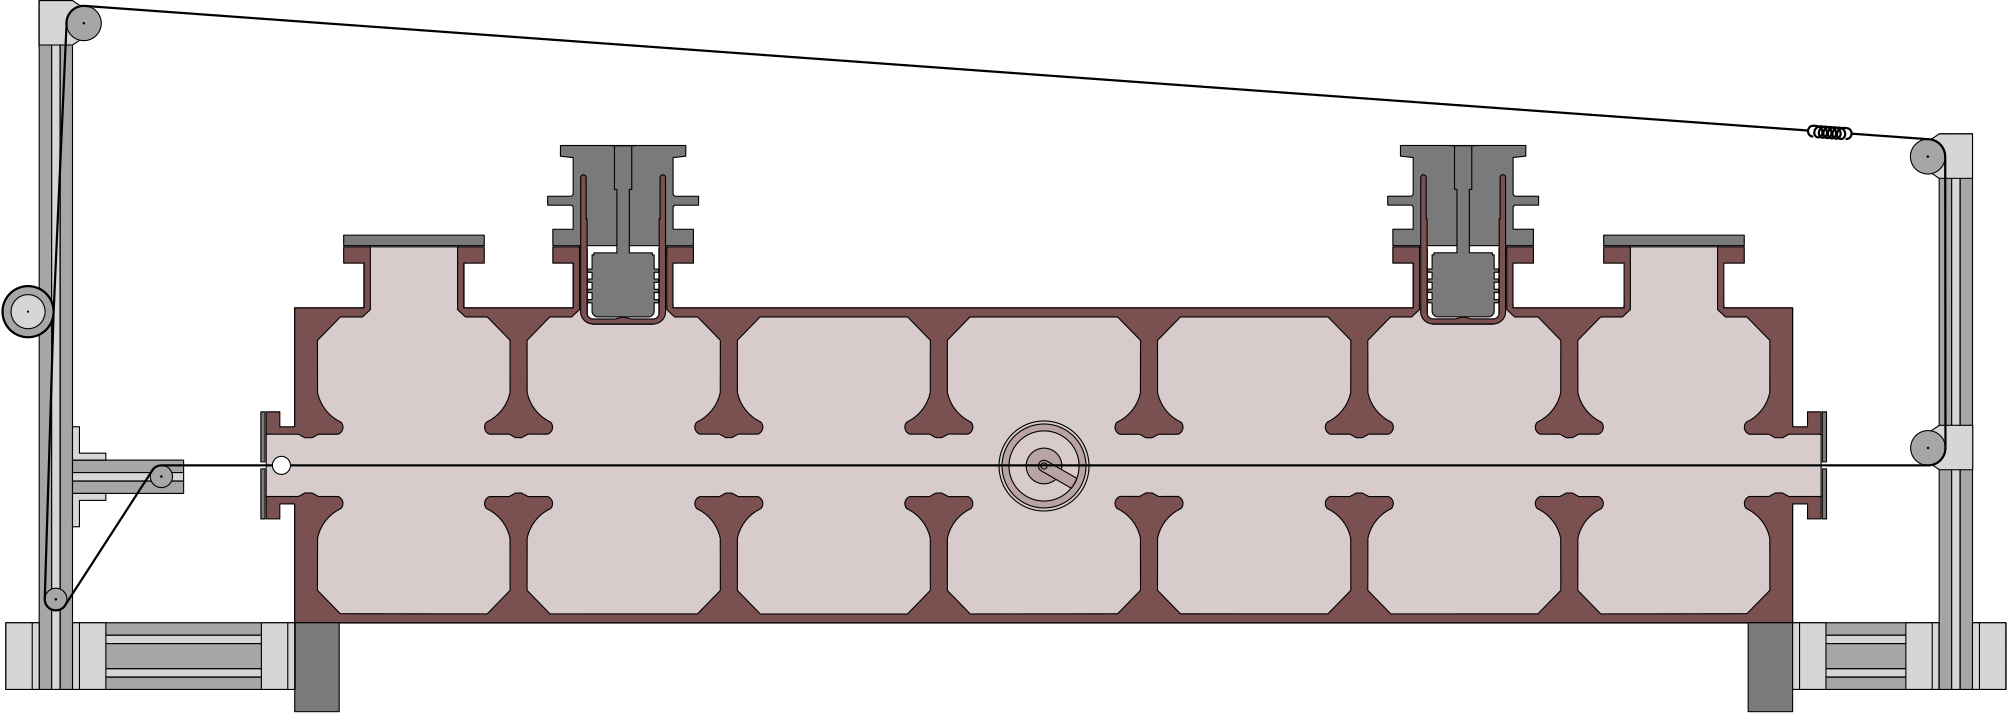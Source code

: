 <?xml version="1.0"?>
<!DOCTYPE ipe SYSTEM "ipe.dtd">
<ipe version="70005" creator="Ipe 7.1.5">
<info created="D:20150716211205" modified="D:20150912183117"/>
<ipestyle name="basic">
<symbol name="arrow/arc(spx)">
<path stroke="sym-stroke" fill="sym-stroke" pen="sym-pen">
0 0 m
-1 0.333 l
-1 -0.333 l
h
</path>
</symbol>
<symbol name="arrow/farc(spx)">
<path stroke="sym-stroke" fill="white" pen="sym-pen">
0 0 m
-1 0.333 l
-1 -0.333 l
h
</path>
</symbol>
<symbol name="mark/circle(sx)" transformations="translations">
<path fill="sym-stroke">
0.6 0 0 0.6 0 0 e
0.4 0 0 0.4 0 0 e
</path>
</symbol>
<symbol name="mark/disk(sx)" transformations="translations">
<path fill="sym-stroke">
0.6 0 0 0.6 0 0 e
</path>
</symbol>
<symbol name="mark/fdisk(sfx)" transformations="translations">
<group>
<path fill="sym-fill">
0.5 0 0 0.5 0 0 e
</path>
<path fill="sym-stroke" fillrule="eofill">
0.6 0 0 0.6 0 0 e
0.4 0 0 0.4 0 0 e
</path>
</group>
</symbol>
<symbol name="mark/box(sx)" transformations="translations">
<path fill="sym-stroke" fillrule="eofill">
-0.6 -0.6 m
0.6 -0.6 l
0.6 0.6 l
-0.6 0.6 l
h
-0.4 -0.4 m
0.4 -0.4 l
0.4 0.4 l
-0.4 0.4 l
h
</path>
</symbol>
<symbol name="mark/square(sx)" transformations="translations">
<path fill="sym-stroke">
-0.6 -0.6 m
0.6 -0.6 l
0.6 0.6 l
-0.6 0.6 l
h
</path>
</symbol>
<symbol name="mark/fsquare(sfx)" transformations="translations">
<group>
<path fill="sym-fill">
-0.5 -0.5 m
0.5 -0.5 l
0.5 0.5 l
-0.5 0.5 l
h
</path>
<path fill="sym-stroke" fillrule="eofill">
-0.6 -0.6 m
0.6 -0.6 l
0.6 0.6 l
-0.6 0.6 l
h
-0.4 -0.4 m
0.4 -0.4 l
0.4 0.4 l
-0.4 0.4 l
h
</path>
</group>
</symbol>
<symbol name="mark/cross(sx)" transformations="translations">
<group>
<path fill="sym-stroke">
-0.43 -0.57 m
0.57 0.43 l
0.43 0.57 l
-0.57 -0.43 l
h
</path>
<path fill="sym-stroke">
-0.43 0.57 m
0.57 -0.43 l
0.43 -0.57 l
-0.57 0.43 l
h
</path>
</group>
</symbol>
<symbol name="arrow/fnormal(spx)">
<path stroke="sym-stroke" fill="white" pen="sym-pen">
0 0 m
-1 0.333 l
-1 -0.333 l
h
</path>
</symbol>
<symbol name="arrow/pointed(spx)">
<path stroke="sym-stroke" fill="sym-stroke" pen="sym-pen">
0 0 m
-1 0.333 l
-0.8 0 l
-1 -0.333 l
h
</path>
</symbol>
<symbol name="arrow/fpointed(spx)">
<path stroke="sym-stroke" fill="white" pen="sym-pen">
0 0 m
-1 0.333 l
-0.8 0 l
-1 -0.333 l
h
</path>
</symbol>
<symbol name="arrow/linear(spx)">
<path stroke="sym-stroke" pen="sym-pen">
-1 0.333 m
0 0 l
-1 -0.333 l
</path>
</symbol>
<symbol name="arrow/fdouble(spx)">
<path stroke="sym-stroke" fill="white" pen="sym-pen">
0 0 m
-1 0.333 l
-1 -0.333 l
h
-1 0 m
-2 0.333 l
-2 -0.333 l
h
</path>
</symbol>
<symbol name="arrow/double(spx)">
<path stroke="sym-stroke" fill="sym-stroke" pen="sym-pen">
0 0 m
-1 0.333 l
-1 -0.333 l
h
-1 0 m
-2 0.333 l
-2 -0.333 l
h
</path>
</symbol>
<pen name="heavier" value="0.8"/>
<pen name="fat" value="1.2"/>
<pen name="ultrafat" value="2"/>
<symbolsize name="large" value="5"/>
<symbolsize name="small" value="2"/>
<symbolsize name="tiny" value="1.1"/>
<arrowsize name="large" value="10"/>
<arrowsize name="small" value="5"/>
<arrowsize name="tiny" value="3"/>
<color name="red" value="1 0 0"/>
<color name="green" value="0 1 0"/>
<color name="blue" value="0 0 1"/>
<color name="yellow" value="1 1 0"/>
<color name="orange" value="1 0.647 0"/>
<color name="gold" value="1 0.843 0"/>
<color name="purple" value="0.627 0.125 0.941"/>
<color name="gray" value="0.745"/>
<color name="brown" value="0.647 0.165 0.165"/>
<color name="navy" value="0 0 0.502"/>
<color name="pink" value="1 0.753 0.796"/>
<color name="seagreen" value="0.18 0.545 0.341"/>
<color name="turquoise" value="0.251 0.878 0.816"/>
<color name="violet" value="0.933 0.51 0.933"/>
<color name="darkblue" value="0 0 0.545"/>
<color name="darkcyan" value="0 0.545 0.545"/>
<color name="darkgray" value="0.663"/>
<color name="darkgreen" value="0 0.392 0"/>
<color name="darkmagenta" value="0.545 0 0.545"/>
<color name="darkorange" value="1 0.549 0"/>
<color name="darkred" value="0.545 0 0"/>
<color name="lightblue" value="0.678 0.847 0.902"/>
<color name="lightcyan" value="0.878 1 1"/>
<color name="lightgray" value="0.827"/>
<color name="lightgreen" value="0.565 0.933 0.565"/>
<color name="lightyellow" value="1 1 0.878"/>
<dashstyle name="dashed" value="[4] 0"/>
<dashstyle name="dotted" value="[1 3] 0"/>
<dashstyle name="dash dotted" value="[4 2 1 2] 0"/>
<dashstyle name="dash dot dotted" value="[4 2 1 2 1 2] 0"/>
<textsize name="large" value="\large"/>
<textsize name="Large" value="\Large"/>
<textsize name="LARGE" value="\LARGE"/>
<textsize name="huge" value="\huge"/>
<textsize name="Huge" value="\Huge"/>
<textsize name="small" value="\small"/>
<textsize name="footnote" value="\footnotesize"/>
<textsize name="tiny" value="\tiny"/>
<textstyle name="center" begin="\begin{center}" end="\end{center}"/>
<textstyle name="itemize" begin="\begin{itemize}" end="\end{itemize}"/>
<textstyle name="item" begin="\begin{itemize}\item{}" end="\end{itemize}"/>
<gridsize name="4 pts" value="4"/>
<gridsize name="8 pts (~3 mm)" value="8"/>
<gridsize name="16 pts (~6 mm)" value="16"/>
<gridsize name="32 pts (~12 mm)" value="32"/>
<gridsize name="10 pts (~3.5 mm)" value="10"/>
<gridsize name="20 pts (~7 mm)" value="20"/>
<gridsize name="14 pts (~5 mm)" value="14"/>
<gridsize name="28 pts (~10 mm)" value="28"/>
<gridsize name="56 pts (~20 mm)" value="56"/>
<anglesize name="90 deg" value="90"/>
<anglesize name="60 deg" value="60"/>
<anglesize name="45 deg" value="45"/>
<anglesize name="30 deg" value="30"/>
<anglesize name="22.5 deg" value="22.5"/>
<tiling name="falling" angle="-60" step="4" width="1"/>
<tiling name="rising" angle="30" step="4" width="1"/>
</ipestyle>
<ipestyle name="bigpaper">
<symbol name="arrow/arc(spx)">
<path stroke="sym-stroke" fill="sym-stroke" pen="sym-pen">
0 0 m
-1 0.333 l
-1 -0.333 l
h
</path>
</symbol>
<symbol name="arrow/farc(spx)">
<path stroke="sym-stroke" fill="white" pen="sym-pen">
0 0 m
-1 0.333 l
-1 -0.333 l
h
</path>
</symbol>
<symbol name="mark/circle(sx)" transformations="translations">
<path fill="sym-stroke">
0.6 0 0 0.6 0 0 e
0.4 0 0 0.4 0 0 e
</path>
</symbol>
<symbol name="mark/disk(sx)" transformations="translations">
<path fill="sym-stroke">
0.6 0 0 0.6 0 0 e
</path>
</symbol>
<symbol name="mark/fdisk(sfx)" transformations="translations">
<group>
<path fill="sym-fill">
0.5 0 0 0.5 0 0 e
</path>
<path fill="sym-stroke" fillrule="eofill">
0.6 0 0 0.6 0 0 e
0.4 0 0 0.4 0 0 e
</path>
</group>
</symbol>
<symbol name="mark/box(sx)" transformations="translations">
<path fill="sym-stroke" fillrule="eofill">
-0.6 -0.6 m
0.6 -0.6 l
0.6 0.6 l
-0.6 0.6 l
h
-0.4 -0.4 m
0.4 -0.4 l
0.4 0.4 l
-0.4 0.4 l
h
</path>
</symbol>
<symbol name="mark/square(sx)" transformations="translations">
<path fill="sym-stroke">
-0.6 -0.6 m
0.6 -0.6 l
0.6 0.6 l
-0.6 0.6 l
h
</path>
</symbol>
<symbol name="mark/fsquare(sfx)" transformations="translations">
<group>
<path fill="sym-fill">
-0.5 -0.5 m
0.5 -0.5 l
0.5 0.5 l
-0.5 0.5 l
h
</path>
<path fill="sym-stroke" fillrule="eofill">
-0.6 -0.6 m
0.6 -0.6 l
0.6 0.6 l
-0.6 0.6 l
h
-0.4 -0.4 m
0.4 -0.4 l
0.4 0.4 l
-0.4 0.4 l
h
</path>
</group>
</symbol>
<symbol name="mark/cross(sx)" transformations="translations">
<group>
<path fill="sym-stroke">
-0.43 -0.57 m
0.57 0.43 l
0.43 0.57 l
-0.57 -0.43 l
h
</path>
<path fill="sym-stroke">
-0.43 0.57 m
0.57 -0.43 l
0.43 -0.57 l
-0.57 0.43 l
h
</path>
</group>
</symbol>
<symbol name="arrow/fnormal(spx)">
<path stroke="sym-stroke" fill="white" pen="sym-pen">
0 0 m
-1 0.333 l
-1 -0.333 l
h
</path>
</symbol>
<symbol name="arrow/pointed(spx)">
<path stroke="sym-stroke" fill="sym-stroke" pen="sym-pen">
0 0 m
-1 0.333 l
-0.8 0 l
-1 -0.333 l
h
</path>
</symbol>
<symbol name="arrow/fpointed(spx)">
<path stroke="sym-stroke" fill="white" pen="sym-pen">
0 0 m
-1 0.333 l
-0.8 0 l
-1 -0.333 l
h
</path>
</symbol>
<symbol name="arrow/linear(spx)">
<path stroke="sym-stroke" pen="sym-pen">
-1 0.333 m
0 0 l
-1 -0.333 l
</path>
</symbol>
<symbol name="arrow/fdouble(spx)">
<path stroke="sym-stroke" fill="white" pen="sym-pen">
0 0 m
-1 0.333 l
-1 -0.333 l
h
-1 0 m
-2 0.333 l
-2 -0.333 l
h
</path>
</symbol>
<symbol name="arrow/double(spx)">
<path stroke="sym-stroke" fill="sym-stroke" pen="sym-pen">
0 0 m
-1 0.333 l
-1 -0.333 l
h
-1 0 m
-2 0.333 l
-2 -0.333 l
h
</path>
</symbol>
<pen name="heavier" value="0.8"/>
<pen name="fat" value="1.2"/>
<pen name="ultrafat" value="2"/>
<symbolsize name="large" value="5"/>
<symbolsize name="small" value="2"/>
<symbolsize name="tiny" value="1.1"/>
<arrowsize name="large" value="10"/>
<arrowsize name="small" value="5"/>
<arrowsize name="tiny" value="3"/>
<color name="red" value="1 0 0"/>
<color name="green" value="0 1 0"/>
<color name="blue" value="0 0 1"/>
<color name="yellow" value="1 1 0"/>
<color name="orange" value="1 0.647 0"/>
<color name="gold" value="1 0.843 0"/>
<color name="purple" value="0.627 0.125 0.941"/>
<color name="gray" value="0.745"/>
<color name="brown" value="0.647 0.165 0.165"/>
<color name="navy" value="0 0 0.502"/>
<color name="pink" value="1 0.753 0.796"/>
<color name="seagreen" value="0.18 0.545 0.341"/>
<color name="turquoise" value="0.251 0.878 0.816"/>
<color name="violet" value="0.933 0.51 0.933"/>
<color name="darkblue" value="0 0 0.545"/>
<color name="darkcyan" value="0 0.545 0.545"/>
<color name="darkgray" value="0.663"/>
<color name="darkgreen" value="0 0.392 0"/>
<color name="darkmagenta" value="0.545 0 0.545"/>
<color name="darkorange" value="1 0.549 0"/>
<color name="darkred" value="0.545 0 0"/>
<color name="lightblue" value="0.678 0.847 0.902"/>
<color name="lightcyan" value="0.878 1 1"/>
<color name="lightgray" value="0.827"/>
<color name="lightgreen" value="0.565 0.933 0.565"/>
<color name="lightyellow" value="1 1 0.878"/>
<dashstyle name="dashed" value="[4] 0"/>
<dashstyle name="dotted" value="[1 3] 0"/>
<dashstyle name="dash dotted" value="[4 2 1 2] 0"/>
<dashstyle name="dash dot dotted" value="[4 2 1 2 1 2] 0"/>
<textsize name="large" value="\large"/>
<textsize name="Large" value="\Large"/>
<textsize name="LARGE" value="\LARGE"/>
<textsize name="huge" value="\huge"/>
<textsize name="Huge" value="\Huge"/>
<textsize name="small" value="\small"/>
<textsize name="footnote" value="\footnotesize"/>
<textsize name="tiny" value="\tiny"/>
<textstyle name="center" begin="\begin{center}" end="\end{center}"/>
<textstyle name="itemize" begin="\begin{itemize}" end="\end{itemize}"/>
<textstyle name="item" begin="\begin{itemize}\item{}" end="\end{itemize}"/>
<gridsize name="4 pts" value="4"/>
<gridsize name="8 pts (~3 mm)" value="8"/>
<gridsize name="16 pts (~6 mm)" value="16"/>
<gridsize name="32 pts (~12 mm)" value="32"/>
<gridsize name="10 pts (~3.5 mm)" value="10"/>
<gridsize name="20 pts (~7 mm)" value="20"/>
<gridsize name="14 pts (~5 mm)" value="14"/>
<gridsize name="28 pts (~10 mm)" value="28"/>
<gridsize name="56 pts (~20 mm)" value="56"/>
<anglesize name="90 deg" value="90"/>
<anglesize name="60 deg" value="60"/>
<anglesize name="45 deg" value="45"/>
<anglesize name="30 deg" value="30"/>
<anglesize name="22.5 deg" value="22.5"/>
<layout paper="10000 6000" origin="0 0" frame="10000 6000"/>
<titlestyle pos="10 10" size="LARGE" color="title"  valign="baseline"/>
<tiling name="falling" angle="-60" step="4" width="1"/>
<tiling name="rising" angle="30" step="4" width="1"/>
</ipestyle>
<page>
<layer name="Cavity"/>
<layer name="Minitec"/>
<layer name="Beschriftung"/>
<view layers="Cavity Minitec" active="Minitec"/>
<text layer="Beschriftung" matrix="1 0 0 1 349.7 -248.6" transformations="translations" pos="304 592" stroke="black" type="label" width="12.73" height="7.473" depth="2.49" halign="center" valign="center">(a)</text>
<text matrix="1 0 0 1 88 -279.3" transformations="translations" pos="304 592" stroke="black" type="label" width="13.284" height="7.473" depth="2.49" halign="center" valign="center">(b)</text>
<text matrix="1 0 0 1 611.339 -279.2" transformations="translations" pos="304 592" stroke="black" type="label" width="13.284" height="7.473" depth="2.49" halign="center" valign="center">(b)</text>
<text matrix="1 0 0 1 66.811 -167.06" transformations="translations" pos="304 592" stroke="black" type="label" width="12.177" height="7.473" depth="2.49" halign="right" valign="bottom">(e)</text>
<text matrix="1 0 0 1 632.437 -167.06" transformations="translations" pos="304 592" stroke="black" type="label" width="12.177" height="7.473" depth="2.49" valign="bottom">(e)</text>
<text matrix="1 0 0 1 233.889 -25.0346" transformations="translations" pos="304 592" stroke="black" type="label" width="12.73" height="7.473" depth="2.49" halign="center" valign="center">(g)</text>
<text matrix="1 0 0 1 -20.5178 -111.842" transformations="translations" pos="304 592" stroke="black" type="label" width="13.284" height="7.473" depth="2.49" halign="center" valign="center">(d)</text>
<text matrix="1 0 0 1 -0.70463 1.53265" transformations="translations" pos="344.705 358.767" stroke="black" type="label" width="12.177" height="7.473" depth="2.49" halign="center" valign="center">(c)</text>
<text matrix="1 0 0 1 605.195 1.533" transformations="translations" pos="344.705 358.767" stroke="black" type="label" width="12.177" height="7.473" depth="2.49" halign="center" valign="center">(c)</text>
<text matrix="1 0 0 1 431.211 -173.336" transformations="translations" pos="304 592" stroke="black" type="label" width="11.568" height="7.473" depth="2.49" halign="center" valign="center">(f)</text>
<group layer="Cavity" matrix="-1 0 0 -1 1563.81 1157.16">
<path matrix="1 0 0 1 608 96" stroke="black" fill="0.843 0.796 0.796">
32.5748 709.16 m
571.811 709.16 l
571.811 666.365 l
582.077 663.7 l
582.077 641.274 l
571.811 638.609 l
571.811 595.814 l
546.833 595.814 l
546.833 579.681 l
544.588 573.822 l
513.186 573.822 l
510.941 579.681 l
510.941 595.814 l
471.533 595.814 l
471.533 579.681 l
469.288 573.822 l
466.559 574.607 l
466.557 597.788 l
468.862 597.581 l
464.532 601.615 l
442.649 601.615 l
438.319 597.581 l
440.624 597.788 l
440.622 574.47 l
437.886 573.822 l
435.641 595.814 l
169.133 595.814 l
169.133 579.681 l
166.888 573.822 l
164.149 574.498 l
164.146 597.765 l
166.451 597.558 l
162.122 601.592 l
140.238 601.592 l
136.139 597.579 l
138.214 597.765 l
138.211 574.631 l
135.486 573.822 l
133.241 595.814 l
93.2332 595.814 l
90.988 573.822 l
59.586 573.822 l
57.3408 595.814 l
32.5748 595.814 l
32.5748 638.609 l
22.309 641.274 l
22.309 663.7 l
32.5748 666.365 l
32.5748 709.16 l
h
</path>
<path matrix="1 0 0 0.643236 608 296.509" stroke="black" fill="0.478">
49.9884 579.681 m
49.9884 573.822 l
100.586 573.822 l
100.586 579.681 l
h
</path>
<path matrix="1 0 0 0.643236 1061.6 296.509" stroke="black" fill="0.478">
49.9884 579.681 m
49.9884 573.822 l
100.586 573.822 l
100.586 579.681 l
h
</path>
<group matrix="1 0 0 1 608 96">
<path matrix="1 0 0 1 0.135177 0" stroke="black" fill="0.478">
20.2379 651.229 m
20.2379 633.22 l
21.7438 633.22 l
21.7438 651.229 l
h
</path>
<path matrix="1 0 0 1 4.0023 21.465" stroke="black" fill="0.478">
16.3708 650.293 m
16.3708 632.284 l
17.8767 632.284 l
17.8767 650.293 l
h
</path>
</group>
<group matrix="1 0 0 1 1170.12 96">
<path matrix="1 0 0 1 0.135177 0" stroke="black" fill="0.478">
20.2379 651.229 m
20.2379 633.22 l
21.7438 633.22 l
21.7438 651.229 l
h
</path>
<path matrix="1 0 0 1 4.0023 21.465" stroke="black" fill="0.478">
16.3708 650.293 m
16.3708 632.284 l
17.8767 632.284 l
17.8767 650.293 l
h
</path>
</group>
<group matrix="1 0 0 1 608 96">
<path stroke="black" fill="0.478 0.314 0.314">
571.811 666.365 m
571.811 709.16 l
32.5748 709.16 l
32.5748 666.365 l
27.2027 666.365 l
27.2027 671.754 l
22.309 671.754 l
22.309 663.7 l
33.896 663.695 l
36.227 662.427 l
38.796 662.427 l
41.127 663.695 l
48.176 663.685 l
-2.67979 0 0 -2.67979 47.268 666.207 49.269 667.99 a
-15.2113 0 0 15.2113 55.677 681.786 40.789 678.666 a
40.761 697.469 l
49.0254 705.9 l
101.642 705.976 l
109.906 697.499 l
109.878 678.696 l
15.2113 0 0 -15.2113 94.99 681.816 101.398 668.02 a
2.67979 0 0 2.67979 103.399 666.237 102.491 663.715 a
109.54 663.725 l
111.871 662.457 l
114.052 662.447 l
116.383 663.715 l
123.432 663.705 l
-2.67979 0 0 -2.67979 122.524 666.227 124.525 668.01 a
-15.2113 0 0 15.2113 130.933 681.806 116.045 678.686 a
116.017 697.489 l
124.281 705.966 l
177.242 705.976 l
185.506 697.499 l
185.478 678.696 l
15.2113 0 0 -15.2113 170.59 681.816 176.998 668.02 a
2.67979 0 0 2.67979 178.999 666.237 178.091 663.715 a
185.14 663.725 l
187.471 662.457 l
189.652 662.447 l
191.983 663.715 l
199.032 663.705 l
-2.67979 0 0 -2.67979 198.124 666.227 200.125 668.01 a
-15.2113 0 0 15.2113 206.533 681.806 191.645 678.686 a
191.617 697.489 l
199.881 705.966 l
252.947 705.936 l
261.211 697.459 l
261.183 678.656 l
15.2113 0 0 -15.2113 246.295 681.776 252.703 667.98 a
2.67979 0 0 2.67979 254.704 666.197 253.796 663.675 a
260.845 663.685 l
263.176 662.417 l
265.357 662.407 l
267.688 663.675 l
274.737 663.665 l
-2.67979 0 0 -2.67979 273.829 666.187 275.83 667.97 a
-15.2113 0 0 15.2113 282.238 681.766 267.35 678.646 a
267.322 697.449 l
275.586 705.926 l
328.613 705.996 l
336.877 697.519 l
336.849 678.716 l
15.2113 0 0 -15.2113 321.961 681.836 328.369 668.04 a
2.67979 0 0 2.67979 330.37 666.257 329.462 663.735 a
336.511 663.745 l
338.842 662.477 l
341.023 662.477 l
343.354 663.745 l
350.403 663.735 l
-2.67979 0 0 -2.67979 349.495 666.257 351.496 668.04 a
-15.2113 0 0 15.2113 357.904 681.836 343.016 678.716 a
342.988 697.519 l
351.252 705.996 l
404.213 705.996 l
412.477 697.519 l
412.449 678.716 l
15.2113 0 0 -15.2113 397.561 681.836 403.969 668.04 a
2.67979 0 0 2.67979 405.97 666.257 405.062 663.735 a
412.111 663.745 l
414.442 662.477 l
416.623 662.477 l
418.954 663.745 l
426.003 663.735 l
-2.67979 0 0 -2.67979 425.095 666.257 427.096 668.04 a
-15.2113 0 0 15.2113 433.504 681.836 418.616 678.716 a
418.588 697.519 l
426.852 705.996 l
479.906 705.976 l
488.17 697.499 l
488.142 678.696 l
15.2113 0 0 -15.2113 473.254 681.816 479.662 668.02 a
2.67979 0 0 2.67979 481.663 666.237 480.755 663.715 a
487.804 663.725 l
490.135 662.457 l
492.316 662.457 l
494.647 663.725 l
501.696 663.715 l
-2.67979 0 0 -2.67979 500.788 666.237 502.789 668.02 a
-15.2113 0 0 15.2113 509.197 681.816 494.309 678.696 a
494.281 697.499 l
502.545 705.976 l
555.408 705.9 l
563.625 697.469 l
563.597 678.666 l
15.2113 0 0 -15.2113 548.709 681.786 555.117 667.99 a
2.67979 0 0 2.67979 557.118 666.207 556.21 663.685 a
563.259 663.695 l
565.59 662.427 l
568.159 662.427 l
570.49 663.7 l
582.077 663.7 l
582.077 671.754 l
577.183 671.754 l
577.183 666.365 l
571.811 666.365 l
</path>
<path stroke="black" fill="0.478 0.314 0.314">
57.3408 595.814 m
57.3408 579.681 l
49.9884 579.681 l
49.9884 573.822 l
59.586 573.822 l
59.586 596.413 l
56.7126 599.074 l
49.0254 599.074 l
40.761 607.503 l
40.789 626.306 l
-15.2113 0 0 15.2113 55.677 623.186 49.269 636.982 a
-2.67979 0 0 -2.67979 47.268 638.765 48.176 641.287 a
41.127 641.277 l
38.8964 642.545 l
36.15 642.545 l
33.896 641.274 l
22.309 641.274 l
22.309 633.22 l
27.2027 633.22 l
27.2027 638.609 l
32.5748 638.609 l
32.5748 595.814 l
h
</path>
<path stroke="black" fill="0.478 0.314 0.314">
124.218 599.074 m
132.623 599.074 l
135.486 596.413 l
135.486 573.822 l
125.888 573.822 l
125.888 579.681 l
133.241 579.681 l
133.241 595.814 l
93.2332 595.814 l
93.2332 579.681 l
100.586 579.681 l
100.586 573.822 l
90.988 573.822 l
90.988 596.413 l
93.861 599.074 l
101.711 599.074 l
109.906 607.48 l
109.878 626.283 l
15.2113 0 0 15.2113 94.99 623.163 101.398 636.959 a
2.67979 0 0 -2.67979 103.399 638.742 102.491 641.264 a
109.54 641.254 l
111.871 642.522 l
114.052 642.529 l
116.383 641.261 l
123.432 641.271 l
-2.67979 0 0 2.67979 122.524 638.749 124.525 636.966 a
-15.2113 0 0 -15.2113 130.933 623.17 116.045 626.29 a
116.017 607.487 l
124.281 599.01 l
</path>
<path stroke="black" fill="0.478 0.314 0.314">
199.818 599.074 m
252.982 599.074 l
261.211 607.515 l
261.183 626.318 l
15.2113 0 0 15.2113 246.295 623.198 252.703 636.994 a
2.67979 0 0 -2.67979 254.704 638.777 253.796 641.299 a
260.845 641.289 l
263.176 642.557 l
265.357 642.564 l
267.688 641.296 l
274.737 641.306 l
-2.67979 0 0 2.67979 273.829 638.784 275.83 637.001 a
-15.2113 0 0 -15.2113 282.238 623.205 267.35 626.325 a
267.322 607.522 l
275.558 599.074 l
328.711 599.074 l
336.877 607.45 l
336.849 626.253 l
15.2113 0 0 15.2113 321.961 623.133 328.369 636.929 a
2.67979 0 0 -2.67979 330.37 638.712 329.462 641.234 a
336.511 641.224 l
338.842 642.492 l
341.023 642.499 l
343.354 641.231 l
350.403 641.241 l
-2.67979 0 0 2.67979 349.495 638.719 351.496 636.936 a
-15.2113 0 0 -15.2113 357.904 623.14 343.016 626.26 a
342.988 607.457 l
351.16 599.074 l
404.309 599.074 l
412.477 607.453 l
412.449 626.256 l
15.2113 0 0 15.2113 397.561 623.136 403.969 636.932 a
2.67979 0 0 -2.67979 405.97 638.715 405.062 641.237 a
412.111 641.227 l
414.442 642.495 l
416.623 642.501 l
418.954 641.233 l
426.003 641.243 l
-2.67979 0 0 2.67979 425.095 638.721 427.096 636.938 a
-15.2113 0 0 -15.2113 433.504 623.142 418.616 626.262 a
418.588 607.459 l
426.763 599.074 l
435.027 599.074 l
437.886 596.413 l
437.886 573.822 l
428.288 573.822 l
428.288 579.681 l
435.641 579.681 l
435.641 595.814 l
169.133 595.814 l
169.133 579.681 l
176.486 579.681 l
176.486 573.822 l
166.888 573.822 l
166.888 596.413 l
169.761 599.074 l
177.311 599.074 l
185.506 607.48 l
185.478 626.283 l
15.2113 0 0 15.2113 170.59 623.163 176.998 636.959 a
2.67979 0 0 -2.67979 178.999 638.742 178.091 641.264 a
185.14 641.254 l
187.471 642.522 l
189.652 642.528 l
191.983 641.26 l
199.032 641.27 l
-2.67979 0 0 2.67979 198.124 638.748 200.125 636.965 a
-15.2113 0 0 -15.2113 206.533 623.169 191.645 626.289 a
191.617 607.486 l
199.881 599.009 l
</path>
<path stroke="black" fill="0.478 0.314 0.314">
513.186 596.413 m
510.315 599.074 l
502.473 599.074 l
494.281 607.478 l
494.309 626.281 l
-15.2113 0 0 15.2113 509.197 623.161 502.789 636.957 a
-2.67979 0 0 -2.67979 500.788 638.74 501.696 641.262 a
494.647 641.252 l
492.316 642.52 l
490.135 642.513 l
487.804 641.245 l
480.755 641.255 l
2.67979 0 0 2.67979 481.663 638.733 479.662 636.95 a
15.2113 0 0 -15.2113 473.254 623.154 488.142 626.274 a
488.17 607.471 l
479.984 599.074 l
472.161 599.074 l
469.288 596.413 l
469.288 573.822 l
478.886 573.822 l
478.886 579.681 l
471.533 579.681 l
471.533 595.814 l
510.941 595.814 l
510.941 579.681 l
503.588 579.681 l
503.588 573.822 l
513.186 573.822 l
h
</path>
<path stroke="black" fill="0.478 0.314 0.314">
565.59 642.545 m
568.159 642.545 l
570.49 641.274 l
582.077 641.274 l
582.077 633.22 l
577.183 633.22 l
577.183 638.609 l
571.811 638.609 l
571.811 595.814 l
546.833 595.814 l
546.833 579.681 l
554.186 579.681 l
554.186 573.822 l
544.588 573.822 l
544.588 596.413 l
547.461 599.074 l
555.408 599.074 l
563.625 607.503 l
563.597 626.306 l
15.2113 0 0 15.2113 548.709 623.186 555.117 636.982 a
2.67979 0 0 -2.67979 557.118 638.765 556.21 641.287 a
563.259 641.277 l
h
</path>
</group>
<group matrix="-0.5 -0.866025 0.866025 -0.5 495.835 1336.66">
<path matrix="0.222714 0 0 0.222714 259.325 607.746" stroke="black">
72.7692 0 0 72.7692 191.908 201.89 e
</path>
<path matrix="0.222714 0 0 0.222714 259.325 607.746" stroke="black" fill="0.725 0.639 0.639">
67.8739 0 0 67.8739 191.908 201.89 e
</path>
<path matrix="1 0 0 1 0.00140169 0.00027054" stroke="black" fill="0.843 0.796 0.796">
12.628 0 0 12.628 302.066 652.71 e
</path>
<group matrix="1 0 0 1 0.001 0">
<path stroke="black" fill="0.725 0.639 0.639">
6.41911 0 0 6.41911 302.066 652.71 e
</path>
<path matrix="1 0 0 1 -0.00040169 -0.00027054" stroke="black" fill="0.725 0.639 0.639">
304.102 640.247 m
12.6279 0 0 -12.6279 302.065 652.71 300.029 640.247 a
300.029 652.703 l
2.0367 0 0 -2.0367 302.066 652.71 304.102 652.712 a
304.102 640.247 l
</path>
<path matrix="0.222714 0 0 0.222714 259.325 607.747" stroke="black" fill="0.725 0.639 0.639">
5.02733 0 0 5.02733 191.908 201.89 e
</path>
</group>
</group>
<group matrix="1 0 0 1 608 96">
<path stroke="black" fill="0.478">
135.909 573.38 m
125.879 573.38 l
125.879 567.477 l
133.199 567.477 l
133.199 559.386 l
132.586 558.807 l
124.023 558.807 l
124.023 555.598 l
132.591 555.598 l
133.199 554.914 l
133.199 541.667 l
128.619 541.161 l
128.619 537.324 l
173.741 537.324 l
173.741 541.161 l
169.161 541.667 l
169.161 554.914 l
169.769 555.598 l
178.337 555.598 l
178.337 558.807 l
169.774 558.807 l
169.161 559.386 l
169.161 567.477 l
176.477 567.477 l
176.477 573.38 l
166.451 573.38 l
h
</path>
<path stroke="black" fill="0.478 0.314 0.314">
138.214 597.765 m
2.17478 0 0 -2.17478 140.382 597.596 140.233 599.765 a
148.298 599.765 l
150.811 599.086 l
151.549 599.086 l
154.062 599.765 l
162.127 599.765 l
-2.17478 0 0 2.17478 161.978 597.596 164.146 597.765 a
164.15 563.795 l
164.484 563.795 l
164.484 548.808 l
-0.979003 0 0 -0.979003 165.473 548.834 166.451 548.808 a
166.451 597.558 l
-4.46596 0 0 -4.46596 162.006 597.128 162.122 601.592 a
140.238 601.592 l
4.46596 0 0 4.46596 140.354 597.128 135.909 597.558 a
135.909 548.808 l
0.979003 0 0 0.979003 136.887 548.834 137.876 548.808 a
137.876 563.795 l
138.21 563.795 l
h
</path>
<path stroke="black" fill="0.478">
155.452 537.418 m
154.288 537.418 l
154.288 553.142 l
153.412 553.142 l
153.412 575.969 l
161.686 575.969 l
161.686 576.702 l
162.349 576.702 l
162.349 581.796 l
163.934 581.797 l
163.934 582.966 l
162.349 582.966 l
162.349 585.397 l
163.934 585.398 l
163.934 586.567 l
162.349 586.567 l
162.349 589.084 l
163.934 589.084 l
163.934 590.253 l
162.349 590.254 l
162.349 592.793 l
163.934 592.793 l
163.934 593.962 l
162.349 593.962 l
162.349 597.076 l
-2.13777 0 0 -2.13777 160.22 596.889 160.176 599.026 a
142.184 599.026 l
2.13777 0 0 2.13777 142.14 596.889 140.011 597.076 a
140.011 593.962 l
138.426 593.962 l
138.426 592.793 l
140.011 592.793 l
140.011 590.254 l
138.426 590.253 l
138.426 589.084 l
140.011 589.084 l
140.011 586.567 l
138.426 586.567 l
138.426 585.398 l
140.011 585.397 l
140.011 582.966 l
138.426 582.966 l
138.426 581.797 l
140.011 581.796 l
140.011 576.702 l
140.674 576.702 l
140.674 575.969 l
148.948 575.969 l
148.948 553.142 l
148.072 553.142 l
148.072 537.418 l
146.908 537.418 l
h
</path>
</group>
<group matrix="1 0 0 1 608 96">
<path stroke="black" fill="0.478">
431.03 537.346 m
476.152 537.346 l
476.152 541.184 l
471.572 541.689 l
471.572 554.936 l
472.18 555.62 l
480.747 555.62 l
480.747 558.829 l
472.184 558.829 l
471.572 559.409 l
471.572 567.499 l
478.888 567.499 l
478.888 573.403 l
468.862 573.403 l
438.32 573.403 l
428.29 573.403 l
428.29 567.499 l
435.61 567.499 l
435.61 559.409 l
434.997 558.829 l
426.434 558.829 l
426.434 555.62 l
435.001 555.62 l
435.61 554.936 l
435.61 541.689 l
431.03 541.184 l
h
</path>
<path stroke="black" fill="0.478 0.314 0.314">
468.862 597.581 m
468.862 548.83 l
-0.979003 0 0 0.979003 467.883 548.857 466.895 548.83 a
466.895 563.818 l
466.56 563.818 l
466.557 597.788 l
-2.17478 0 0 -2.17478 464.389 597.618 464.537 599.788 a
456.473 599.788 l
453.96 599.109 l
453.222 599.109 l
450.708 599.788 l
442.644 599.788 l
2.17478 0 0 2.17478 442.793 597.618 440.624 597.788 a
440.621 563.818 l
440.287 563.818 l
440.287 548.83 l
0.979003 0 0 -0.979003 439.298 548.857 438.319 548.83 a
438.319 597.581 l
4.46596 0 0 -4.46596 442.765 597.15 442.649 601.615 a
464.532 601.615 l
-4.46596 0 0 4.46596 464.417 597.15 468.862 597.581 a
h
</path>
<path stroke="black" fill="0.478">
449.319 537.44 m
457.863 537.44 l
456.699 537.44 l
456.699 553.165 l
455.823 553.165 l
455.823 575.991 l
464.097 575.991 l
464.097 576.724 l
464.76 576.724 l
464.76 581.819 l
466.345 581.819 l
466.345 582.989 l
464.76 582.989 l
464.76 585.42 l
466.345 585.42 l
466.345 586.59 l
464.76 586.59 l
464.76 589.107 l
466.345 589.106 l
466.345 590.276 l
464.76 590.276 l
464.76 592.815 l
466.345 592.815 l
466.345 593.985 l
464.76 593.985 l
464.76 597.098 l
-2.13777 0 0 -2.13777 462.631 596.911 462.587 599.049 a
444.595 599.049 l
2.13777 0 0 2.13777 444.551 596.911 442.421 597.098 a
442.421 593.985 l
440.837 593.985 l
440.837 592.815 l
442.421 592.815 l
442.421 590.276 l
440.837 590.276 l
440.837 589.106 l
442.421 589.107 l
442.421 586.59 l
440.837 586.59 l
440.837 585.42 l
442.421 585.42 l
442.421 582.989 l
440.837 582.989 l
440.837 581.819 l
442.421 581.819 l
442.421 576.724 l
443.085 576.724 l
443.085 575.991 l
451.359 575.991 l
451.359 553.165 l
450.483 553.165 l
450.483 537.44 l
h
</path>
</group>
</group>
<path layer="Minitec" matrix="1 0 0 1 224 -64" stroke="black" fill="0.478">
160 384 m
160 416 l
176 416 l
176 384 l
h
</path>
<group matrix="1 0 0 1 256 -64">
<path matrix="1 0 0 1 0 -36" stroke="black" fill="0.651">
24 447.5 m
24 452 l
128 452 l
128 447.5 l
h
</path>
<path matrix="1 0 0 1 0 -36" stroke="black" fill="0.839">
24 447.5 m
24 444.5 l
128 444.5 l
128 447.5 l
h
</path>
<path matrix="1 0 0 1 0 -48" stroke="black" fill="0.651">
128 444.5 m
128 440 l
24 440 l
24 444.5 l
h
</path>
<path matrix="1 0 0 1 0 -48" stroke="black" fill="0.839">
24 447.5 m
24 444.5 l
128 444.5 l
128 447.5 l
h
</path>
<path stroke="black" fill="0.651">
24 404 m
24 408.5 l
128 408.5 l
128 404 l
128 399.5 l
24 399.5 l
h
</path>
</group>
<group matrix="1 0 0 1 228 -96">
<path matrix="1 0 0 1 112 32" stroke="black" fill="0.839">
32 416 m
32 392 l
44 392 l
44 416 l
h
</path>
<path stroke="black" fill="0.839">
156 448 m
156 424 l
153.5 424 l
153.5 448 l
h
</path>
</group>
<group matrix="-1 0 0 -1 460 776">
<path matrix="1 0 0 1 112 32" stroke="black" fill="0.839">
32 416 m
32 392 l
44 392 l
44 416 l
h
</path>
<path stroke="black" fill="0.839">
156 448 m
156 424 l
153.5 424 l
153.5 448 l
h
</path>
</group>
<group matrix="0 2.38462 -1 0 744 270.769">
<path stroke="black" fill="0.651">
128 444.5 m
128 440 l
24 440 l
24 444.5 l
h
</path>
<path stroke="black" fill="0.651">
24 447.5 m
24 452 l
128 452 l
128 447.5 l
h
</path>
<path stroke="black" fill="0.839">
24 447.5 m
24 444.5 l
128 444.5 l
128 447.5 l
h
</path>
</group>
<group matrix="1 0 0 1 136 -96">
<path matrix="1 0 0 1 112 32" stroke="black" fill="0.839">
32 416 m
32 392 l
44 392 l
44 416 l
h
</path>
<path stroke="black" fill="0.839">
156 448 m
156 424 l
153.5 424 l
153.5 448 l
h
</path>
</group>
<group matrix="0.384615 0 0 1 294.769 -41.437">
<path stroke="black" fill="0.651">
128 444.5 m
128 440 l
24 440 l
24 444.5 l
h
</path>
<path stroke="black" fill="0.651">
24 447.5 m
24 452 l
128 452 l
128 447.5 l
h
</path>
<path stroke="black" fill="0.839">
24 447.5 m
24 444.5 l
128 444.5 l
128 447.5 l
h
</path>
</group>
<path matrix="1 0 0 1 166.5 66.563" stroke="black" fill="0.839">
137.5 344 m
137.5 356 l
140 356 l
140 346.5 l
149.5 346.5 l
149.5 344 l
h
</path>
<path matrix="0 -1 1 0 -40 536.063" stroke="black" fill="0.839">
137.5 344 m
137.5 356 l
140 356 l
140 346.5 l
149.5 346.5 l
149.5 344 l
h
</path>
<path matrix="-1 0 0 1 1083.24 -64" stroke="black" fill="0.478">
160 384 m
160 416 l
176 416 l
176 384 l
h
</path>
<group matrix="-0.738113 0 0 1 1017.72 -64">
<path matrix="1 0 0 1 0 -36" stroke="black" fill="0.651">
24 447.5 m
24 452 l
128 452 l
128 447.5 l
h
</path>
<path matrix="1 0 0 1 0 -36" stroke="black" fill="0.839">
24 447.5 m
24 444.5 l
128 444.5 l
128 447.5 l
h
</path>
<path matrix="1 0 0 1 0 -48" stroke="black" fill="0.651">
128 444.5 m
128 440 l
24 440 l
24 444.5 l
h
</path>
<path matrix="1 0 0 1 0 -48" stroke="black" fill="0.839">
24 447.5 m
24 444.5 l
128 444.5 l
128 447.5 l
h
</path>
<path stroke="black" fill="0.651">
24 404 m
24 408.5 l
128 408.5 l
128 404 l
128 399.5 l
24 399.5 l
h
</path>
</group>
<group matrix="-1 0 0 1 1079.24 -96">
<path matrix="1 0 0 1 112 32" stroke="black" fill="0.839">
32 416 m
32 392 l
44 392 l
44 416 l
h
</path>
<path stroke="black" fill="0.839">
156 448 m
156 424 l
153.5 424 l
153.5 448 l
h
</path>
</group>
<group matrix="1 0 0 -1 820 776">
<path matrix="1 0 0 1 112 32" stroke="black" fill="0.839">
32 416 m
32 392 l
44 392 l
44 416 l
h
</path>
<path stroke="black" fill="0.839">
156 448 m
156 424 l
153.5 424 l
153.5 448 l
h
</path>
</group>
<group matrix="0 1.92308 1 0 536 281.846">
<path stroke="black" fill="0.651">
128 444.5 m
128 440 l
24 440 l
24 444.5 l
h
</path>
<path stroke="black" fill="0.651">
24 447.5 m
24 452 l
128 452 l
128 447.5 l
h
</path>
<path stroke="black" fill="0.839">
24 447.5 m
24 444.5 l
128 444.5 l
128 447.5 l
h
</path>
</group>
<group matrix="-1 0 0 1 1144 -96">
<path matrix="1 0 0 1 112 32" stroke="black" fill="0.839">
32 416 m
32 392 l
44 392 l
44 416 l
h
</path>
<path stroke="black" fill="0.839">
156 448 m
156 424 l
153.5 424 l
153.5 448 l
h
</path>
</group>
<group matrix="-1 0 0 1 1088 128">
<path matrix="1 0 0 1 -64 -32" stroke="black" fill="0.839">
164 432 m
176 432 l
182.064 427.957 l
182.544 420.363 l
176 416 l
164 416 l
h
</path>
<path matrix="1 0 0 1 -75.9132 -32.1721" stroke="black" fill="0.651">
6.26129 -0.109131 0.109131 6.26129 192 424 e
</path>
<path matrix="0.0677395 0 0 0.0677395 106.332 361.752" stroke="black" fill="black">
4 0 0 4 144 444 e
</path>
</group>
<group matrix="-1 0 0 1 1088.09 23.097">
<path matrix="1 0 0 1 -64 -32" stroke="black" fill="0.839">
164 432 m
176 432 l
182.064 427.957 l
182.544 420.363 l
176 416 l
164 416 l
h
</path>
<path matrix="1 0 0 1 -75.9132 -32.1721" stroke="black" fill="0.651">
6.26129 -0.109131 0.109131 6.26129 192 424 e
</path>
<path matrix="0.0677395 0 0 0.0677395 106.332 361.752" stroke="black" fill="black">
4 0 0 4 144 444 e
</path>
</group>
<group matrix="1 0 0 1 192 176">
<path matrix="1 0 0 1 0 -155.337" stroke="black" fill="0.651">
4 0 0 4 144 384 e
</path>
<path matrix="0.0677395 0 0 0.0677395 134.246 198.587" stroke="black" fill="black">
4 0 0 4 144 444 e
</path>
</group>
<group matrix="1 0 0 1 192 176">
<path matrix="1 0 0 1 -37.9943 -199.543" stroke="black" fill="0.651">
4 0 0 4 144 384 e
</path>
<path matrix="0.0677395 0 0 0.0677395 96.2512 154.38" stroke="black" fill="black">
4 0 0 4 144 444 e
</path>
</group>
<group matrix="1 0 0 1 192 176">
<path matrix="1 0 0 1 -64 -32" stroke="black" fill="0.839">
164 432 m
176 432 l
182.064 427.957 l
182.544 420.363 l
176 416 l
164 416 l
h
</path>
<path matrix="1 0 0 1 -75.9132 -32.1721" stroke="black" fill="0.651">
6.26129 -0.109131 0.109131 6.26129 192 424 e
</path>
<path matrix="0.0677395 0 0 0.0677395 106.332 361.752" stroke="black" fill="black">
4 0 0 4 144 444 e
</path>
</group>
<group matrix="0.766861 0 0 0.766861 177.572 194.065">
<path stroke="black" fill="0.651">
12 0 0 12 144 352 e
</path>
<path stroke="black" fill="0.839">
8 0 0 8 144 352 e
</path>
<path matrix="0.0677395 0 0 0.0677395 134.246 321.924" stroke="black" fill="black">
4 0 0 4 144 444 e
</path>
</group>
<path stroke="black" pen="heavier">
944.209 528.093 m
972.811 526.025 l
6.26206 0 0 -6.26206 971.914 519.828 978.175 519.859 a
978.261 414.884 l
6.2619 0 0 -6.2619 972 414.925 971.935 408.663 a
335.995 408.663 l
4 0 0 4 336 404.663 333.067 407.383 a
301.052 357.864 l
4 0 0 -4 298.006 360.457 294.011 360.665 a
297.202 464.097 l
9.20233 0 0 9.20233 288 464 278.798 463.901 a
9.20233 0 0 9.20233 288 464 297.202 463.982 a
301.846 567.312 l
6.28389 0 0 -6.28389 308.108 567.83 307.858 574.109 a
928.543 529.226 l
</path>
<path matrix="0.203428 0 0 0.203428 346.663 356.586" stroke="black" fill="white">
16 0 0 16 160 256 e
</path>
<path matrix="0.997397 -0.0721114 0.0721114 0.997397 447.41 157.58" stroke="black" pen="heavier">
467.035 403.359 m
1.78983 0 0 1.94714 467.262 405.29 467.251 407.238 a
466.115 407.238 l
465.84 407.236 465.578 407.188 465.33 407.094 c
465.081 407 464.845 406.861 464.641 406.686 c
464.437 406.511 464.264 406.301 464.132 406.07 c
464 405.839 463.908 405.587 463.86 405.333 c
463.813 405.078 463.81 404.821 463.85 404.578 c
463.89 404.336 463.972 404.108 464.089 403.912 c
464.206 403.715 464.357 403.55 464.53 403.427 c
464.703 403.305 464.897 403.225 465.097 403.193 c
465.297 403.161 465.502 403.178 465.696 403.241 c
465.89 403.305 466.074 403.416 466.23 403.566 c
466.387 403.716 466.517 403.906 466.61 404.121 c
466.703 404.337 466.758 404.578 466.768 404.829 c
466.779 405.079 466.746 405.339 466.669 405.589 c
466.592 405.84 466.471 406.081 466.313 406.297 c
466.154 406.512 465.958 406.701 465.735 406.851 c
465.513 407.001 465.264 407.111 465.004 407.174 c
464.744 407.237 464.473 407.253 464.207 407.221 c
463.942 407.189 463.682 407.109 463.444 406.986 c
463.206 406.863 462.989 406.697 462.807 406.5 c
462.625 406.303 462.477 406.076 462.372 405.833 c
462.267 405.59 462.204 405.333 462.186 405.078 c
462.168 404.824 462.195 404.572 462.262 404.341 c
462.329 404.111 462.437 403.901 462.575 403.726 c
462.713 403.552 462.882 403.413 463.067 403.319 c
463.253 403.225 463.454 403.177 463.656 403.177 c
463.858 403.177 464.059 403.226 464.244 403.32 c
464.43 403.414 464.598 403.554 464.736 403.728 c
464.874 403.903 464.981 404.113 465.048 404.344 c
465.115 404.575 465.142 404.827 465.123 405.081 c
465.105 405.336 465.042 405.593 464.937 405.836 c
464.831 406.079 464.683 406.306 464.501 406.502 c
464.318 406.699 464.102 406.864 463.863 406.987 c
463.625 407.11 463.365 407.19 463.099 407.222 c
462.834 407.253 462.563 407.237 462.303 407.173 c
462.043 407.11 461.794 406.999 461.572 406.849 c
461.349 406.699 461.153 406.51 460.995 406.294 c
460.837 406.079 460.716 405.837 460.639 405.587 c
460.563 405.336 460.53 405.076 460.541 404.826 c
460.553 404.575 460.608 404.334 460.701 404.118 c
460.794 403.903 460.924 403.714 461.081 403.564 c
461.238 403.414 461.421 403.304 461.616 403.241 c
461.81 403.177 462.015 403.161 462.215 403.193 c
462.415 403.225 462.609 403.306 462.782 403.429 c
462.954 403.552 463.105 403.717 463.222 403.914 c
463.338 404.111 463.42 404.338 463.46 404.581 c
463.499 404.824 463.496 405.081 463.449 405.336 c
463.401 405.59 463.309 405.842 463.176 406.073 c
463.043 406.303 462.87 406.513 462.666 406.688 c
462.462 406.862 462.228 407.002 461.977 407.095 c
461.726 407.189 461.459 407.238 461.192 407.238 c
460.924 407.237 460.657 407.189 460.406 407.095 c
460.155 407.001 459.921 406.861 459.717 406.687 c
459.514 406.512 459.341 406.302 459.208 406.071 c
459.075 405.84 458.983 405.589 458.936 405.334 c
458.888 405.079 458.886 404.822 458.925 404.579 c
458.965 404.337 459.047 404.109 459.164 403.913 c
459.281 403.716 459.432 403.551 459.605 403.428 c
459.777 403.305 459.971 403.225 460.171 403.193 c
460.371 403.161 460.576 403.178 460.771 403.241 c
460.965 403.305 461.148 403.415 461.305 403.565 c
461.462 403.715 461.592 403.905 461.685 404.12 c
461.778 404.336 461.833 404.577 461.844 404.828 c
461.855 405.078 461.822 405.338 461.745 405.588 c
461.668 405.839 461.547 406.08 461.389 406.296 c
461.23 406.511 461.034 406.7 460.811 406.85 c
460.589 407 460.34 407.111 460.08 407.174 c
459.82 407.237 459.549 407.253 459.284 407.221 c
459.018 407.189 458.758 407.109 458.52 406.986 c
458.282 406.863 458.065 406.698 457.883 406.501 c
457.701 406.304 457.553 406.077 457.448 405.834 c
457.342 405.592 457.28 405.334 457.262 405.079 c
457.244 404.825 457.27 404.573 457.337 404.343 c
457.404 404.112 457.512 403.902 457.65 403.727 c
457.788 403.553 457.957 403.413 458.142 403.32 c
458.327 403.226 458.529 403.177 458.73 403.177 c
458.932 403.177 459.134 403.226 459.319 403.32 c
459.504 403.414 459.673 403.553 459.811 403.728 c
459.949 403.902 460.056 404.112 460.123 404.343 c
460.19 404.574 460.217 404.826 460.199 405.08 c
460.181 405.335 460.118 405.592 460.012 405.835 c
459.907 406.078 459.759 406.305 459.577 406.502 c
459.395 406.698 459.178 406.864 458.94 406.986 c
458.701 407.109 458.441 407.19 458.176 407.222 c
457.91 407.253 457.639 407.237 457.379 407.174 c
457.12 407.11 456.871 407 456.648 406.85 c
456.426 406.7 456.229 406.51 456.071 406.295 c
455.913 406.08 455.792 405.838 455.715 405.588 c
455.638 405.337 455.606 405.077 455.617 404.827 c
455.628 404.576 455.683 404.335 455.776 404.119 c
455.868 403.904 455.999 403.715 456.156 403.565 c
456.313 403.415 456.496 403.304 456.69 403.241 c
456.884 403.177 457.09 403.161 457.29 403.193 c
457.489 403.225 457.684 403.305 457.856 403.428 c
458.029 403.551 458.18 403.717 458.297 403.913 c
458.413 404.11 458.495 404.337 458.535 404.58 c
458.575 404.822 458.572 405.08 458.524 405.335 c
458.477 405.589 458.384 405.841 458.252 406.072 c
458.119 406.302 457.947 406.512 457.742 406.687 c
457.538 406.862 457.302 407.001 457.053 407.095 c
456.805 407.188 456.543 407.236 456.268 407.238 c
455.132 407.238 l
-1.78983 0 0 -1.94714 455.121 405.291 455.348 403.359 a
</path>
</page>
</ipe>
